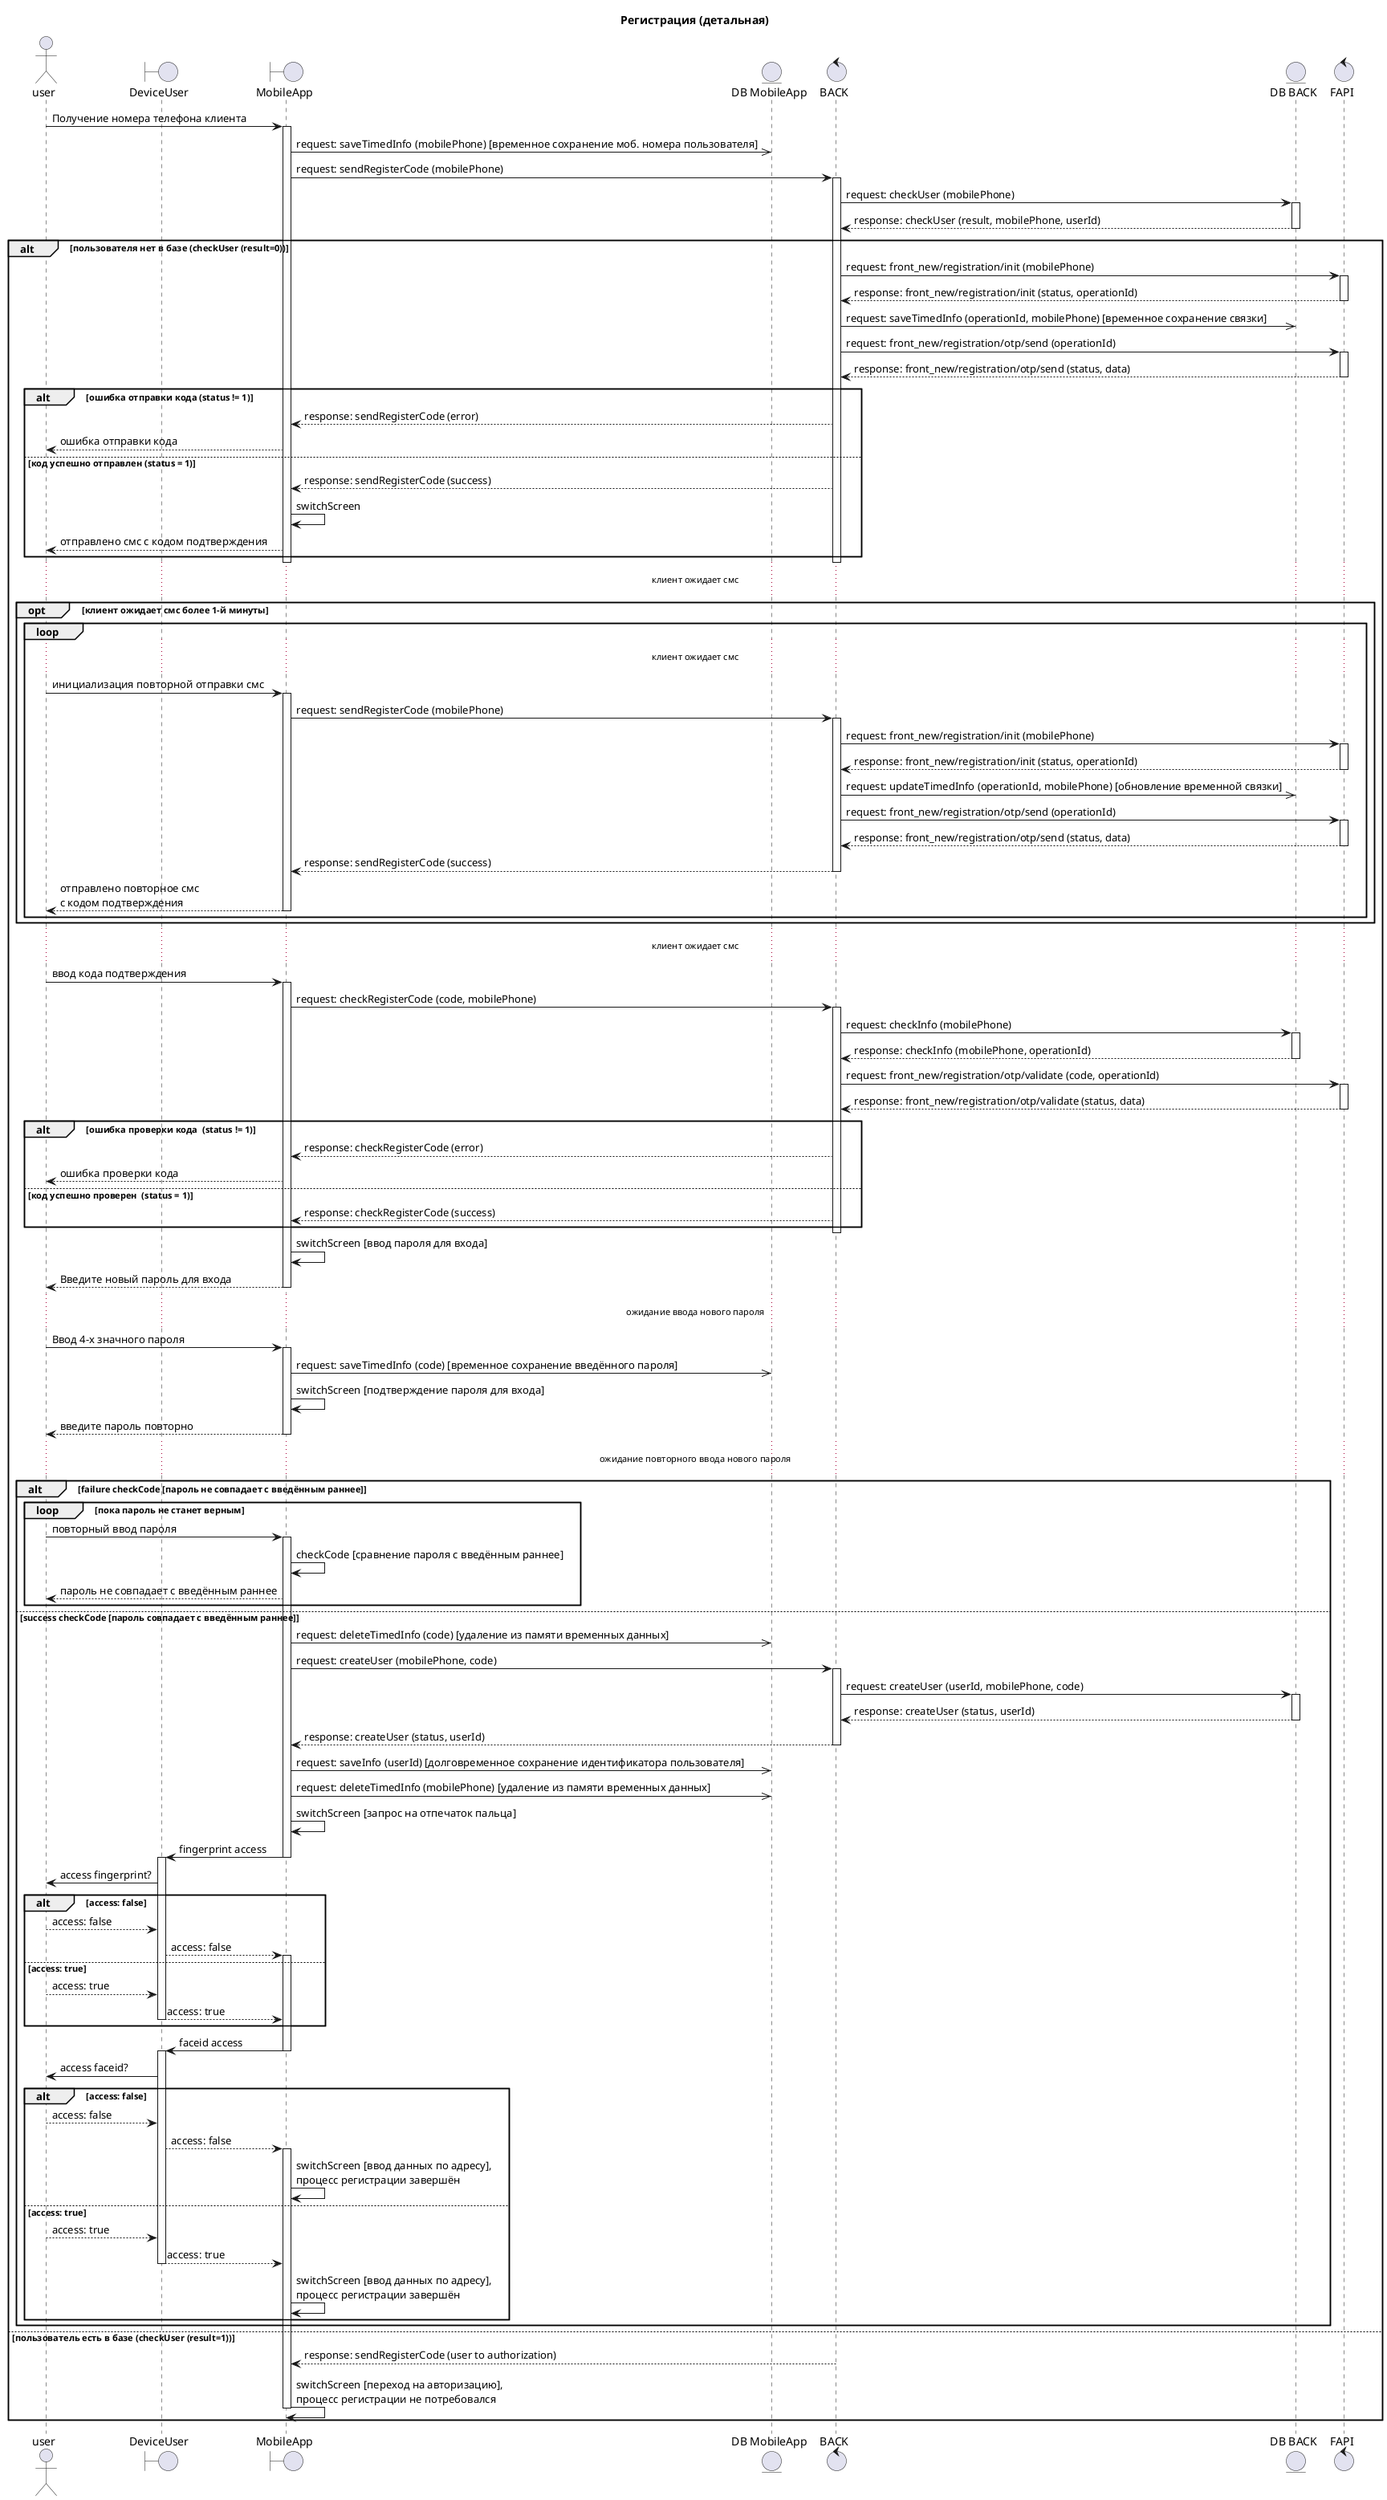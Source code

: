 @startuml
title "Регистрация (детальная)"
actor user
boundary "DeviceUser" as device
boundary "MobileApp" as mobapp
entity "DB MobileApp" as dbmob
control "BACK" as back
entity "DB BACK" as db
control "FAPI" as fapi

        user -> mobapp : Получение номера телефона клиента
        activate mobapp
            mobapp ->> dbmob : request: saveTimedInfo (mobilePhone) [временное сохранение моб. номера пользователя]
            mobapp -> back : request: sendRegisterCode (mobilePhone)
            activate back
                back -> db : request: checkUser (mobilePhone)
                activate db
                    db --> back : response: checkUser (result, mobilePhone, userId)
                deactivate db
alt пользователя нет в базе (checkUser (result=0))
                back -> fapi : request: front_new/registration/init (mobilePhone)
                activate fapi
                    fapi --> back : response: front_new/registration/init (status, operationId)
                deactivate fapi
                back ->> db : request: saveTimedInfo (operationId, mobilePhone) [временное сохранение связки]
                back -> fapi : request: front_new/registration/otp/send (operationId)
                activate fapi
                    fapi --> back : response: front_new/registration/otp/send (status, data)
                deactivate fapi
                alt ошибка отправки кода (status != 1)
                    back --> mobapp : response: sendRegisterCode (error)
                    mobapp --> user : ошибка отправки кода
                else код успешно отправлен (status = 1)
                    back --> mobapp : response: sendRegisterCode (success)
                    mobapp -> mobapp : switchScreen
                    mobapp --> user : отправлено смс с кодом подтверждения
                end
            deactivate back
        deactivate mobapp
        ...клиент ожидает смс...
            opt клиент ожидает смс более 1-й минуты
                loop
                ...клиент ожидает смс...
                    user -> mobapp : инициализация повторной отправки смс
                    activate mobapp
                        mobapp -> back : request: sendRegisterCode (mobilePhone)
                        activate back
                            back -> fapi : request: front_new/registration/init (mobilePhone)
                            activate fapi
                                fapi --> back : response: front_new/registration/init (status, operationId)
                            deactivate fapi
                            back ->> db : request: updateTimedInfo (operationId, mobilePhone) [обновление временной связки]
                            back -> fapi : request: front_new/registration/otp/send (operationId)
                            activate fapi
                                fapi --> back : response: front_new/registration/otp/send (status, data)
                            deactivate fapi
                            back --> mobapp :  response: sendRegisterCode (success)
                        deactivate back
                        mobapp --> user : отправлено повторное смс\nс кодом подтверждения
                    deactivate mobapp
                end
            end
        ...клиент ожидает смс...
        user -> mobapp : ввод кода подтверждения
        activate mobapp
            mobapp -> back : request: checkRegisterCode (code, mobilePhone)
            activate back
                back -> db : request: checkInfo (mobilePhone)
                activate db
                    db --> back : response: checkInfo (mobilePhone, operationId)
                deactivate db
                back -> fapi : request: front_new/registration/otp/validate (code, operationId)
                activate fapi
                    fapi --> back : response: front_new/registration/otp/validate (status, data)
                deactivate fapi
                alt ошибка проверки кода  (status != 1)
                    back --> mobapp : response: checkRegisterCode (error)
                    mobapp --> user : ошибка проверки кода
                else код успешно проверен  (status = 1)
                    back --> mobapp : response: checkRegisterCode (success)
                end
            deactivate back
            mobapp -> mobapp : switchScreen [ввод пароля для входа]
            mobapp --> user : Введите новый пароль для входа
        deactivate mobapp
            ...ожидание ввода нового пароля...
            user -> mobapp : Ввод 4-х значного пароля
            activate mobapp
                mobapp ->> dbmob : request: saveTimedInfo (code) [временное сохранение введённого пароля]
                mobapp -> mobapp : switchScreen [подтверждение пароля для входа]
                mobapp --> user : введите пароль повторно
            deactivate mobapp
            ...ожидание повторного ввода нового пароля...
            alt failure checkCode [пароль не совпадает с введённым раннее]
                loop пока пароль не станет верным
                    user -> mobapp : повторный ввод пароля
                    activate mobapp
                        mobapp -> mobapp : checkCode [сравнение пароля с введённым раннее]
                        mobapp --> user : пароль не совпадает с введённым раннее
                end
            else success checkCode [пароль совпадает с введённым раннее]
                mobapp ->> dbmob : request: deleteTimedInfo (code) [удаление из памяти временных данных]
                mobapp -> back : request: createUser (mobilePhone, code)
                activate back
                    back -> db : request: createUser (userId, mobilePhone, code)
                    activate db
                        db --> back : response: createUser (status, userId)
                    deactivate db
                    back --> mobapp : response: createUser (status, userId)
                deactivate back
                    mobapp ->> dbmob : request: saveInfo (userId) [долговременное сохранение идентификатора пользователя]
                    mobapp ->> dbmob : request: deleteTimedInfo (mobilePhone) [удаление из памяти временных данных]
                    mobapp -> mobapp : switchScreen [запрос на отпечаток пальца]
                    mobapp -> device : fingerprint access
                deactivate mobapp
                activate device
                    device -> user : access fingerprint?
                    alt access: false
                    user --> device : access: false
                    device --> mobapp : access: false
                    activate mobapp
                    else access: true
                    user --> device : access: true
                    device --> mobapp : access: true
                deactivate device
                  end
                    mobapp -> device : faceid access
                deactivate mobapp
                activate device
                    device -> user : access faceid?
                    alt access: false
                    user --> device : access: false
                    device --> mobapp : access: false
                    activate mobapp
                    mobapp -> mobapp :  switchScreen [ввод данных по адресу],\nпроцесс регистрации завершён
                    else access: true
                    user --> device : access: true
                    device --> mobapp : access: true
                deactivate device
                    mobapp -> mobapp :  switchScreen [ввод данных по адресу],\nпроцесс регистрации завершён
                    end
            end
else пользователь есть в базе (checkUser (result=1))
activate back
back --> mobapp : response: sendRegisterCode (user to authorization)
deactivate back
mobapp -> mobapp :  switchScreen [переход на авторизацию],\nпроцесс регистрации не потребовался
                        deactivate mobapp
end
@enduml

